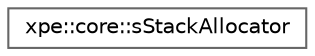 digraph "Graphical Class Hierarchy"
{
 // LATEX_PDF_SIZE
  bgcolor="transparent";
  edge [fontname=Helvetica,fontsize=10,labelfontname=Helvetica,labelfontsize=10];
  node [fontname=Helvetica,fontsize=10,shape=box,height=0.2,width=0.4];
  rankdir="LR";
  Node0 [id="Node000000",label="xpe::core::sStackAllocator",height=0.2,width=0.4,color="grey40", fillcolor="white", style="filled",URL="$structxpe_1_1core_1_1s_stack_allocator.html",tooltip=" "];
}
